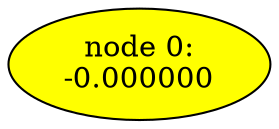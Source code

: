digraph "output_files/simp_graph1" {
"node 0:
-0.000000";
	"node 0:
-0.000000"[style="filled",fillcolor="yellow"]
}
